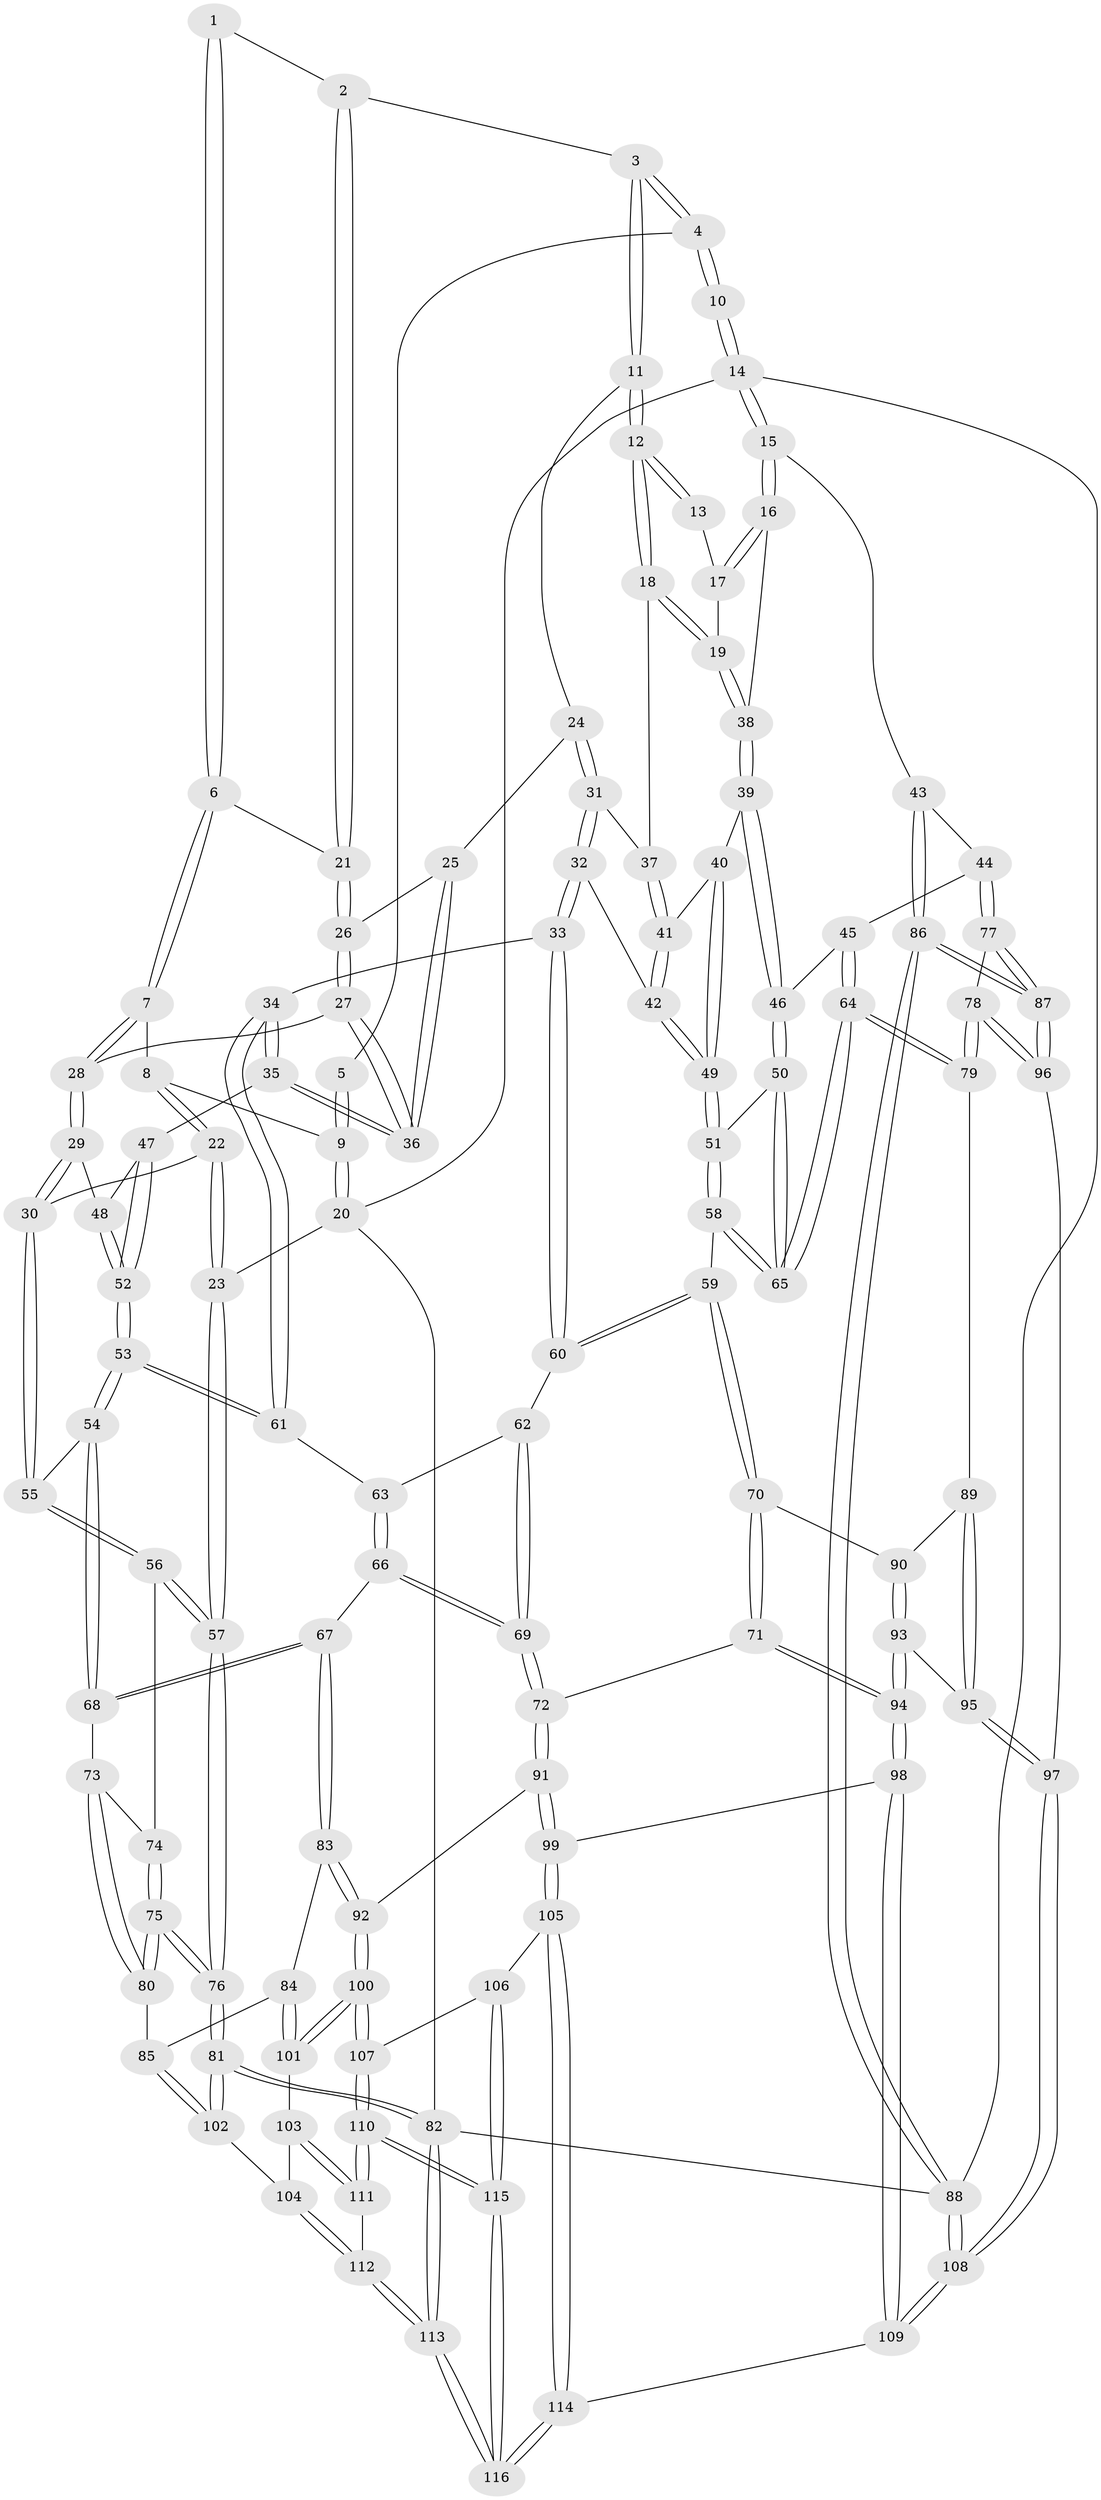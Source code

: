 // coarse degree distribution, {3: 0.13793103448275862, 4: 0.22413793103448276, 2: 0.017241379310344827, 8: 0.034482758620689655, 5: 0.39655172413793105, 6: 0.10344827586206896, 7: 0.08620689655172414}
// Generated by graph-tools (version 1.1) at 2025/05/03/04/25 22:05:19]
// undirected, 116 vertices, 287 edges
graph export_dot {
graph [start="1"]
  node [color=gray90,style=filled];
  1 [pos="+0.17814007438344973+0"];
  2 [pos="+0.2606257367451461+0.052631276090465334"];
  3 [pos="+0.4531766552641634+0"];
  4 [pos="+0.45343976199247255+0"];
  5 [pos="+0.15278517998469382+0"];
  6 [pos="+0.15713482179124946+0.06935677719447422"];
  7 [pos="+0.14316694044690115+0.0802674815564626"];
  8 [pos="+0.06714620601223738+0.04073934401000247"];
  9 [pos="+0+0"];
  10 [pos="+0.8439893990788077+0"];
  11 [pos="+0.46734790390007686+0"];
  12 [pos="+0.6584419485078364+0.08707466207024091"];
  13 [pos="+0.786593281056228+0"];
  14 [pos="+1+0"];
  15 [pos="+1+0.13248347245415568"];
  16 [pos="+0.9242976149511065+0.1482433006070655"];
  17 [pos="+0.7830324382641094+0.02191760730397352"];
  18 [pos="+0.6678702555107463+0.1032199928244753"];
  19 [pos="+0.7371517639514565+0.14902426772369698"];
  20 [pos="+0+0"];
  21 [pos="+0.24594528487761322+0.08607352347721"];
  22 [pos="+0+0.2588751016852528"];
  23 [pos="+0+0.2650294564310377"];
  24 [pos="+0.46693583787079634+0"];
  25 [pos="+0.36335477908849123+0.08626621932033696"];
  26 [pos="+0.26254085441350633+0.12909274241226695"];
  27 [pos="+0.25866261931087314+0.1588191489269432"];
  28 [pos="+0.1203884104966997+0.2059297521784948"];
  29 [pos="+0.0759140030979477+0.2592739391583212"];
  30 [pos="+0.039999017657673656+0.27021428505266104"];
  31 [pos="+0.4843621012002135+0.1426974111364256"];
  32 [pos="+0.4206647019441878+0.301332312000075"];
  33 [pos="+0.4165586695401038+0.30266029971590563"];
  34 [pos="+0.3760143593921006+0.305024753233258"];
  35 [pos="+0.3754925199386728+0.3047816441013852"];
  36 [pos="+0.3358644453759332+0.23585411734969713"];
  37 [pos="+0.585565278757059+0.17436521785447515"];
  38 [pos="+0.7569798399590699+0.1828876585007343"];
  39 [pos="+0.7296088235293734+0.2571559046814851"];
  40 [pos="+0.7042006019397339+0.2579633393126869"];
  41 [pos="+0.6112785436930926+0.2273718066078855"];
  42 [pos="+0.47664416946712257+0.3203139054317107"];
  43 [pos="+1+0.38604844289344986"];
  44 [pos="+0.9996578651782948+0.42040253128984406"];
  45 [pos="+0.8361996393399976+0.37435600104183225"];
  46 [pos="+0.7611563645452282+0.3387637253560817"];
  47 [pos="+0.2962643818776181+0.31355279061158675"];
  48 [pos="+0.18564741113819208+0.3037064308785406"];
  49 [pos="+0.5373519681690441+0.36394418751603935"];
  50 [pos="+0.6580473118354082+0.4395765172115761"];
  51 [pos="+0.5774547777077643+0.4220612448214095"];
  52 [pos="+0.20152967505783245+0.45332438067084113"];
  53 [pos="+0.19800687227036792+0.470605007476816"];
  54 [pos="+0.1942278059254605+0.47571488592423034"];
  55 [pos="+0.0780258371669575+0.3693252660059041"];
  56 [pos="+0.06199813064044468+0.5018993590854961"];
  57 [pos="+0+0.46278179930553415"];
  58 [pos="+0.5125249703236942+0.5353272664517174"];
  59 [pos="+0.4819926588437446+0.564239436692119"];
  60 [pos="+0.4438694949441359+0.49680658538424305"];
  61 [pos="+0.33397619377817794+0.4178844109583986"];
  62 [pos="+0.3656880581332948+0.47678321453623934"];
  63 [pos="+0.3344276183297852+0.42214415299758073"];
  64 [pos="+0.7095337741720459+0.5653775364199481"];
  65 [pos="+0.7089953914046427+0.564610135866543"];
  66 [pos="+0.26936915194414884+0.5914561292185349"];
  67 [pos="+0.24741553576736863+0.590038215558148"];
  68 [pos="+0.1865838652890021+0.5457780450428011"];
  69 [pos="+0.3490450433762022+0.6188435405117162"];
  70 [pos="+0.47212068612517216+0.5934031970045552"];
  71 [pos="+0.4544933133680051+0.6067830982762804"];
  72 [pos="+0.38857736381784597+0.6424726566987753"];
  73 [pos="+0.13173609210564718+0.5567278770372082"];
  74 [pos="+0.08050786478846177+0.5215693131850252"];
  75 [pos="+0+0.6797804546235469"];
  76 [pos="+0+0.7333997728008211"];
  77 [pos="+0.8696945254486238+0.5762085202575039"];
  78 [pos="+0.7871020190319293+0.6233357453933853"];
  79 [pos="+0.7321708281547388+0.6130354448507676"];
  80 [pos="+0.10279598522675218+0.5968286489179218"];
  81 [pos="+0+0.7678740990364058"];
  82 [pos="+0+1"];
  83 [pos="+0.20413145350876422+0.6904214587803368"];
  84 [pos="+0.18484356664195545+0.7290194794675363"];
  85 [pos="+0.10503062140576874+0.7462140895947027"];
  86 [pos="+1+1"];
  87 [pos="+1+1"];
  88 [pos="+1+1"];
  89 [pos="+0.7198531783253728+0.6226761963920038"];
  90 [pos="+0.5519880076157566+0.6302970412722732"];
  91 [pos="+0.3840082695161033+0.7361721048768128"];
  92 [pos="+0.37212993122708765+0.746770185158468"];
  93 [pos="+0.5897854107718302+0.7815672183447568"];
  94 [pos="+0.572945461482424+0.7915140723457218"];
  95 [pos="+0.6406012032802224+0.7712807053251433"];
  96 [pos="+0.8302303706107139+0.7425740717883877"];
  97 [pos="+0.7219050071666593+0.8447726355462608"];
  98 [pos="+0.5377791004172863+0.8224737244908058"];
  99 [pos="+0.47447932391388453+0.8051771888645765"];
  100 [pos="+0.30486818112615655+0.8107542104641263"];
  101 [pos="+0.2733758435384134+0.8050899303211393"];
  102 [pos="+0.08072404939463397+0.7661941706123376"];
  103 [pos="+0.1923496077703397+0.8578706975127107"];
  104 [pos="+0.1204609768221211+0.8415125113180986"];
  105 [pos="+0.3907930875954737+0.9312361886804996"];
  106 [pos="+0.34545963890077247+0.8985990018693358"];
  107 [pos="+0.31396085890549347+0.8608080531330033"];
  108 [pos="+0.8045378663486453+1"];
  109 [pos="+0.5880679147859675+1"];
  110 [pos="+0.23182087490511746+0.9498667726253486"];
  111 [pos="+0.19876987632974782+0.9015878288225191"];
  112 [pos="+0.09915560639902776+0.936540333908184"];
  113 [pos="+0+1"];
  114 [pos="+0.5122658663819089+1"];
  115 [pos="+0.21251086909395372+1"];
  116 [pos="+0.18165830902904442+1"];
  1 -- 2;
  1 -- 6;
  1 -- 6;
  2 -- 3;
  2 -- 21;
  2 -- 21;
  3 -- 4;
  3 -- 4;
  3 -- 11;
  3 -- 11;
  4 -- 5;
  4 -- 10;
  4 -- 10;
  5 -- 9;
  5 -- 9;
  6 -- 7;
  6 -- 7;
  6 -- 21;
  7 -- 8;
  7 -- 28;
  7 -- 28;
  8 -- 9;
  8 -- 22;
  8 -- 22;
  9 -- 20;
  9 -- 20;
  10 -- 14;
  10 -- 14;
  11 -- 12;
  11 -- 12;
  11 -- 24;
  12 -- 13;
  12 -- 13;
  12 -- 18;
  12 -- 18;
  13 -- 17;
  14 -- 15;
  14 -- 15;
  14 -- 20;
  14 -- 88;
  15 -- 16;
  15 -- 16;
  15 -- 43;
  16 -- 17;
  16 -- 17;
  16 -- 38;
  17 -- 19;
  18 -- 19;
  18 -- 19;
  18 -- 37;
  19 -- 38;
  19 -- 38;
  20 -- 23;
  20 -- 82;
  21 -- 26;
  21 -- 26;
  22 -- 23;
  22 -- 23;
  22 -- 30;
  23 -- 57;
  23 -- 57;
  24 -- 25;
  24 -- 31;
  24 -- 31;
  25 -- 26;
  25 -- 36;
  25 -- 36;
  26 -- 27;
  26 -- 27;
  27 -- 28;
  27 -- 36;
  27 -- 36;
  28 -- 29;
  28 -- 29;
  29 -- 30;
  29 -- 30;
  29 -- 48;
  30 -- 55;
  30 -- 55;
  31 -- 32;
  31 -- 32;
  31 -- 37;
  32 -- 33;
  32 -- 33;
  32 -- 42;
  33 -- 34;
  33 -- 60;
  33 -- 60;
  34 -- 35;
  34 -- 35;
  34 -- 61;
  34 -- 61;
  35 -- 36;
  35 -- 36;
  35 -- 47;
  37 -- 41;
  37 -- 41;
  38 -- 39;
  38 -- 39;
  39 -- 40;
  39 -- 46;
  39 -- 46;
  40 -- 41;
  40 -- 49;
  40 -- 49;
  41 -- 42;
  41 -- 42;
  42 -- 49;
  42 -- 49;
  43 -- 44;
  43 -- 86;
  43 -- 86;
  44 -- 45;
  44 -- 77;
  44 -- 77;
  45 -- 46;
  45 -- 64;
  45 -- 64;
  46 -- 50;
  46 -- 50;
  47 -- 48;
  47 -- 52;
  47 -- 52;
  48 -- 52;
  48 -- 52;
  49 -- 51;
  49 -- 51;
  50 -- 51;
  50 -- 65;
  50 -- 65;
  51 -- 58;
  51 -- 58;
  52 -- 53;
  52 -- 53;
  53 -- 54;
  53 -- 54;
  53 -- 61;
  53 -- 61;
  54 -- 55;
  54 -- 68;
  54 -- 68;
  55 -- 56;
  55 -- 56;
  56 -- 57;
  56 -- 57;
  56 -- 74;
  57 -- 76;
  57 -- 76;
  58 -- 59;
  58 -- 65;
  58 -- 65;
  59 -- 60;
  59 -- 60;
  59 -- 70;
  59 -- 70;
  60 -- 62;
  61 -- 63;
  62 -- 63;
  62 -- 69;
  62 -- 69;
  63 -- 66;
  63 -- 66;
  64 -- 65;
  64 -- 65;
  64 -- 79;
  64 -- 79;
  66 -- 67;
  66 -- 69;
  66 -- 69;
  67 -- 68;
  67 -- 68;
  67 -- 83;
  67 -- 83;
  68 -- 73;
  69 -- 72;
  69 -- 72;
  70 -- 71;
  70 -- 71;
  70 -- 90;
  71 -- 72;
  71 -- 94;
  71 -- 94;
  72 -- 91;
  72 -- 91;
  73 -- 74;
  73 -- 80;
  73 -- 80;
  74 -- 75;
  74 -- 75;
  75 -- 76;
  75 -- 76;
  75 -- 80;
  75 -- 80;
  76 -- 81;
  76 -- 81;
  77 -- 78;
  77 -- 87;
  77 -- 87;
  78 -- 79;
  78 -- 79;
  78 -- 96;
  78 -- 96;
  79 -- 89;
  80 -- 85;
  81 -- 82;
  81 -- 82;
  81 -- 102;
  81 -- 102;
  82 -- 113;
  82 -- 113;
  82 -- 88;
  83 -- 84;
  83 -- 92;
  83 -- 92;
  84 -- 85;
  84 -- 101;
  84 -- 101;
  85 -- 102;
  85 -- 102;
  86 -- 87;
  86 -- 87;
  86 -- 88;
  86 -- 88;
  87 -- 96;
  87 -- 96;
  88 -- 108;
  88 -- 108;
  89 -- 90;
  89 -- 95;
  89 -- 95;
  90 -- 93;
  90 -- 93;
  91 -- 92;
  91 -- 99;
  91 -- 99;
  92 -- 100;
  92 -- 100;
  93 -- 94;
  93 -- 94;
  93 -- 95;
  94 -- 98;
  94 -- 98;
  95 -- 97;
  95 -- 97;
  96 -- 97;
  97 -- 108;
  97 -- 108;
  98 -- 99;
  98 -- 109;
  98 -- 109;
  99 -- 105;
  99 -- 105;
  100 -- 101;
  100 -- 101;
  100 -- 107;
  100 -- 107;
  101 -- 103;
  102 -- 104;
  103 -- 104;
  103 -- 111;
  103 -- 111;
  104 -- 112;
  104 -- 112;
  105 -- 106;
  105 -- 114;
  105 -- 114;
  106 -- 107;
  106 -- 115;
  106 -- 115;
  107 -- 110;
  107 -- 110;
  108 -- 109;
  108 -- 109;
  109 -- 114;
  110 -- 111;
  110 -- 111;
  110 -- 115;
  110 -- 115;
  111 -- 112;
  112 -- 113;
  112 -- 113;
  113 -- 116;
  113 -- 116;
  114 -- 116;
  114 -- 116;
  115 -- 116;
  115 -- 116;
}
